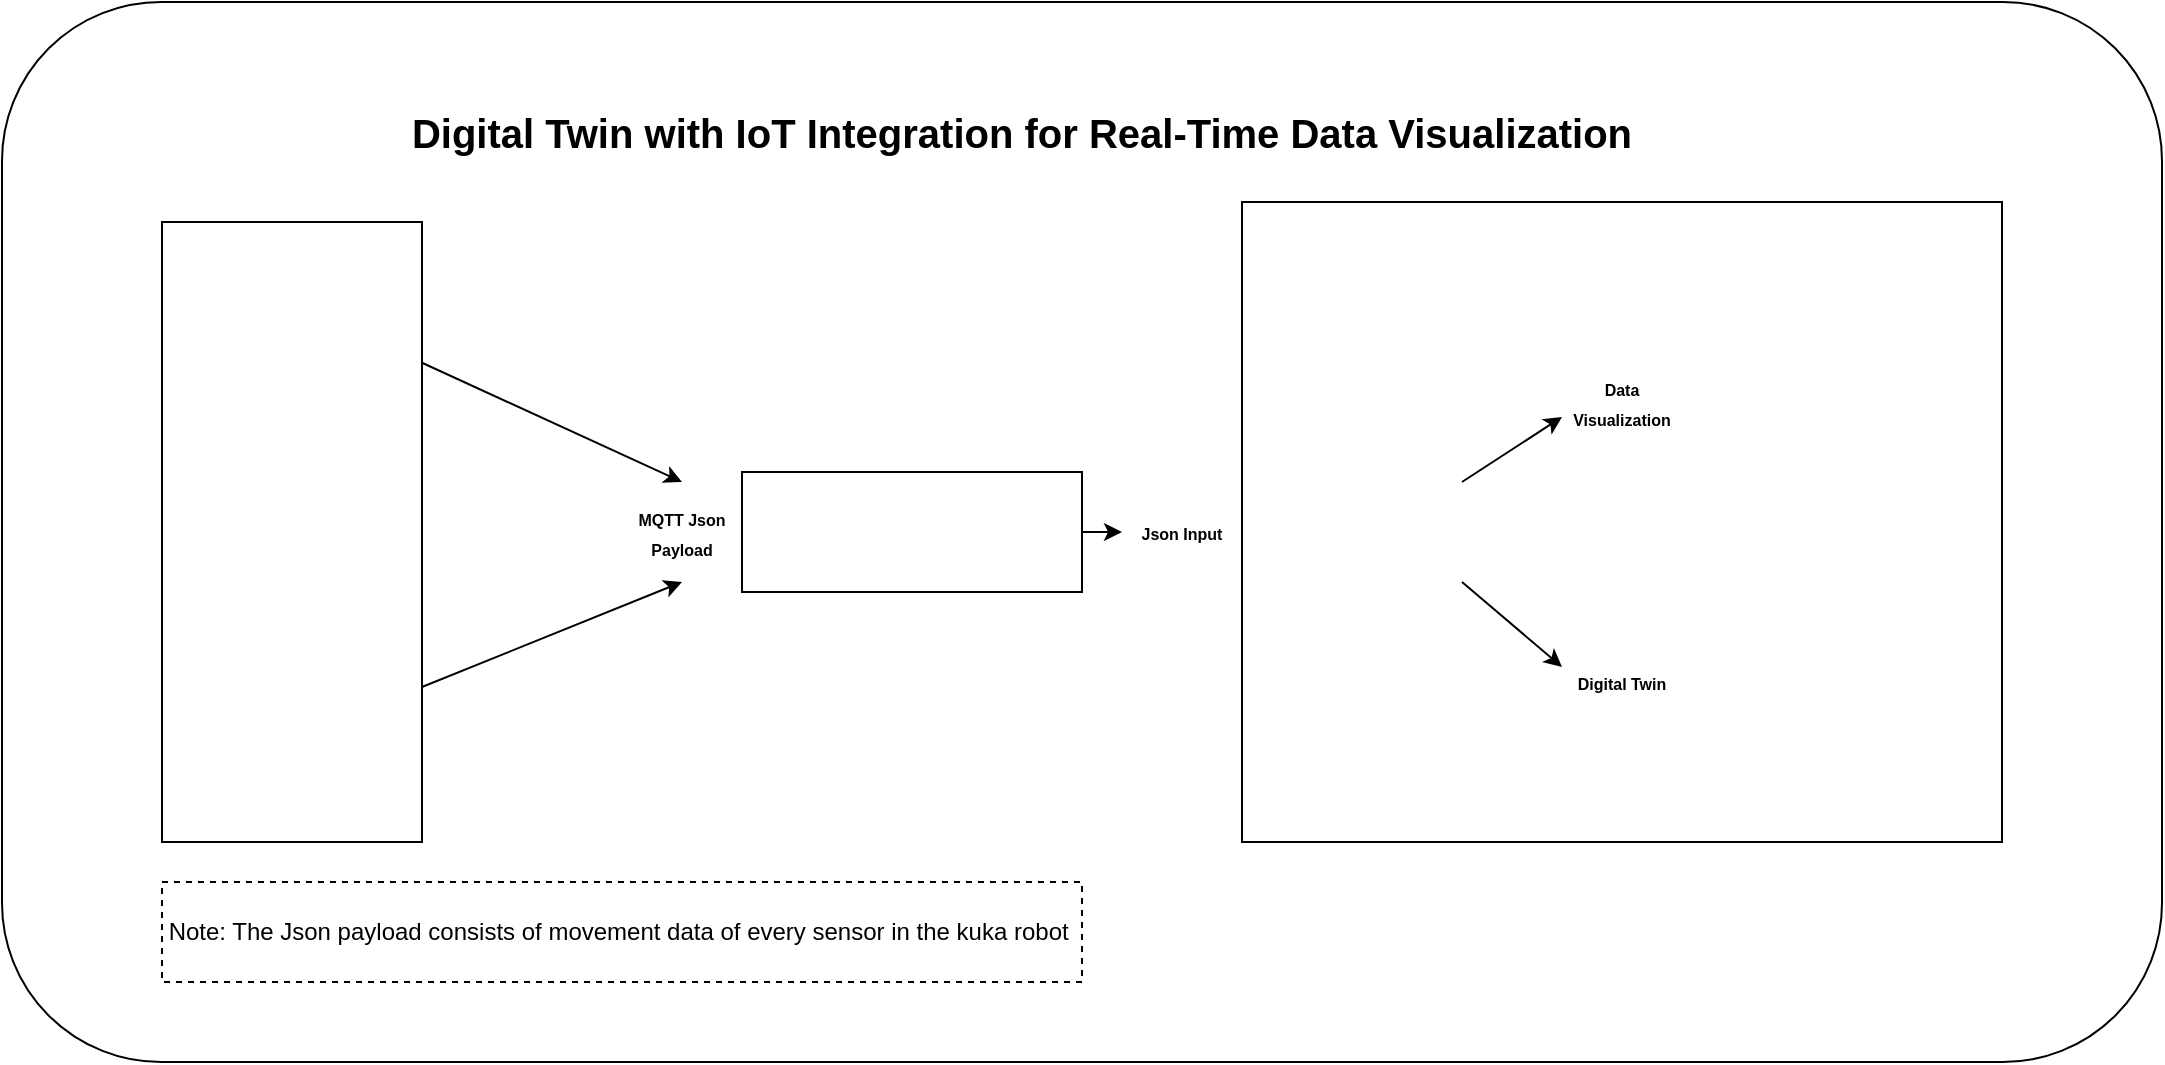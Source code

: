 <mxfile version="26.0.4">
  <diagram name="Page-1" id="FrMVpInyDtG3Ly_lwlZf">
    <mxGraphModel dx="2023" dy="1883" grid="1" gridSize="10" guides="1" tooltips="1" connect="1" arrows="1" fold="1" page="1" pageScale="1" pageWidth="850" pageHeight="1100" math="0" shadow="0">
      <root>
        <mxCell id="0" />
        <mxCell id="1" parent="0" />
        <mxCell id="uzIJghUKcDI-tuc5dc2s-33" value="" style="rounded=1;whiteSpace=wrap;html=1;" vertex="1" parent="1">
          <mxGeometry x="-50" y="-30" width="1080" height="530" as="geometry" />
        </mxCell>
        <mxCell id="uzIJghUKcDI-tuc5dc2s-29" value="" style="rounded=0;whiteSpace=wrap;html=1;" vertex="1" parent="1">
          <mxGeometry x="320" y="205" width="170" height="60" as="geometry" />
        </mxCell>
        <mxCell id="uzIJghUKcDI-tuc5dc2s-28" value="" style="rounded=0;whiteSpace=wrap;html=1;" vertex="1" parent="1">
          <mxGeometry x="570" y="70" width="380" height="320" as="geometry" />
        </mxCell>
        <mxCell id="uzIJghUKcDI-tuc5dc2s-16" value="" style="shape=image;verticalLabelPosition=bottom;labelBackgroundColor=default;verticalAlign=top;aspect=fixed;imageAspect=0;image=https://www.tegakari.net/wp-content/uploads/2023/12/hivemq_cloud_logo.jpg;" vertex="1" parent="1">
          <mxGeometry x="324.94" y="207.5" width="160.11" height="55" as="geometry" />
        </mxCell>
        <mxCell id="uzIJghUKcDI-tuc5dc2s-10" value="" style="rounded=0;whiteSpace=wrap;html=1;" vertex="1" parent="1">
          <mxGeometry x="30" y="80" width="130" height="310" as="geometry" />
        </mxCell>
        <mxCell id="uzIJghUKcDI-tuc5dc2s-1" value="" style="shape=image;verticalLabelPosition=bottom;labelBackgroundColor=default;verticalAlign=top;aspect=fixed;imageAspect=0;image=https://img.directindustry.com/images_di/photo-g/17587-5279883.jpg;" vertex="1" parent="1">
          <mxGeometry x="40" y="160" width="116" height="116" as="geometry" />
        </mxCell>
        <mxCell id="uzIJghUKcDI-tuc5dc2s-2" value="" style="shape=image;verticalLabelPosition=bottom;labelBackgroundColor=default;verticalAlign=top;aspect=fixed;imageAspect=0;image=https://img.directindustry.com/images_di/photo-g/17587-5279883.jpg;" vertex="1" parent="1">
          <mxGeometry x="40" y="270" width="116" height="116" as="geometry" />
        </mxCell>
        <mxCell id="uzIJghUKcDI-tuc5dc2s-3" value="" style="shape=image;verticalLabelPosition=bottom;labelBackgroundColor=default;verticalAlign=top;aspect=fixed;imageAspect=0;image=https://logodix.com/logo/932127.png;" vertex="1" parent="1">
          <mxGeometry x="78" y="100" width="40" height="40" as="geometry" />
        </mxCell>
        <mxCell id="uzIJghUKcDI-tuc5dc2s-4" value="" style="shape=image;verticalLabelPosition=bottom;labelBackgroundColor=default;verticalAlign=top;aspect=fixed;imageAspect=0;image=https://blog.quindorian.org/wp-content/uploads/2019/05/node-red-logo.png;" vertex="1" parent="1">
          <mxGeometry x="180" y="215" width="72.18" height="40" as="geometry" />
        </mxCell>
        <mxCell id="uzIJghUKcDI-tuc5dc2s-11" value="" style="endArrow=classic;html=1;rounded=0;exitX=1;exitY=0.227;exitDx=0;exitDy=0;exitPerimeter=0;" edge="1" parent="1" source="uzIJghUKcDI-tuc5dc2s-10">
          <mxGeometry width="50" height="50" relative="1" as="geometry">
            <mxPoint x="180" y="130" as="sourcePoint" />
            <mxPoint x="290" y="210" as="targetPoint" />
          </mxGeometry>
        </mxCell>
        <mxCell id="uzIJghUKcDI-tuc5dc2s-13" value="" style="endArrow=classic;html=1;rounded=0;exitX=1;exitY=0.75;exitDx=0;exitDy=0;" edge="1" parent="1" source="uzIJghUKcDI-tuc5dc2s-10">
          <mxGeometry width="50" height="50" relative="1" as="geometry">
            <mxPoint x="170" y="350" as="sourcePoint" />
            <mxPoint x="290" y="260" as="targetPoint" />
          </mxGeometry>
        </mxCell>
        <mxCell id="uzIJghUKcDI-tuc5dc2s-14" value="&lt;font style=&quot;font-size: 8px;&quot;&gt;&lt;b&gt;MQTT Json Payload&lt;/b&gt;&lt;/font&gt;" style="text;html=1;align=center;verticalAlign=middle;whiteSpace=wrap;rounded=0;" vertex="1" parent="1">
          <mxGeometry x="260" y="220" width="60" height="30" as="geometry" />
        </mxCell>
        <mxCell id="uzIJghUKcDI-tuc5dc2s-17" value="" style="shape=image;verticalLabelPosition=bottom;labelBackgroundColor=default;verticalAlign=top;aspect=fixed;imageAspect=0;image=https://www.procedural-worlds.com/media/q04npoje/unitylogo270x270.jpg;" vertex="1" parent="1">
          <mxGeometry x="580" y="185" width="100" height="100" as="geometry" />
        </mxCell>
        <mxCell id="uzIJghUKcDI-tuc5dc2s-18" value="" style="endArrow=classic;html=1;rounded=0;entryX=0;entryY=0.5;entryDx=0;entryDy=0;" edge="1" parent="1" target="uzIJghUKcDI-tuc5dc2s-21">
          <mxGeometry width="50" height="50" relative="1" as="geometry">
            <mxPoint x="490" y="235" as="sourcePoint" />
            <mxPoint x="540" y="235" as="targetPoint" />
          </mxGeometry>
        </mxCell>
        <mxCell id="uzIJghUKcDI-tuc5dc2s-21" value="&lt;font style=&quot;font-size: 8px;&quot;&gt;&lt;b&gt;Json Input&lt;/b&gt;&lt;/font&gt;" style="text;html=1;align=center;verticalAlign=middle;whiteSpace=wrap;rounded=0;" vertex="1" parent="1">
          <mxGeometry x="510" y="220" width="60" height="30" as="geometry" />
        </mxCell>
        <mxCell id="uzIJghUKcDI-tuc5dc2s-22" value="" style="endArrow=classic;html=1;rounded=0;exitX=1;exitY=0.25;exitDx=0;exitDy=0;entryX=0;entryY=0.75;entryDx=0;entryDy=0;" edge="1" parent="1" source="uzIJghUKcDI-tuc5dc2s-17" target="uzIJghUKcDI-tuc5dc2s-23">
          <mxGeometry width="50" height="50" relative="1" as="geometry">
            <mxPoint x="505" y="245" as="sourcePoint" />
            <mxPoint x="720" y="240" as="targetPoint" />
          </mxGeometry>
        </mxCell>
        <mxCell id="uzIJghUKcDI-tuc5dc2s-23" value="&lt;font style=&quot;font-size: 8px;&quot;&gt;&lt;b&gt;Data Visualization&lt;/b&gt;&lt;/font&gt;" style="text;html=1;align=center;verticalAlign=middle;whiteSpace=wrap;rounded=0;" vertex="1" parent="1">
          <mxGeometry x="730" y="155" width="60" height="30" as="geometry" />
        </mxCell>
        <mxCell id="uzIJghUKcDI-tuc5dc2s-24" value="" style="shape=image;verticalLabelPosition=bottom;labelBackgroundColor=default;verticalAlign=top;aspect=fixed;imageAspect=0;image=https://c8.alamy.com/comp/2BEFB7X/business-data-graphs-vector-financial-and-marketing-charts-illustration-of-data-financial-graph-and-diagram-2BEFB7X.jpg;" vertex="1" parent="1">
          <mxGeometry x="790" y="90" width="129" height="135.91" as="geometry" />
        </mxCell>
        <mxCell id="uzIJghUKcDI-tuc5dc2s-25" value="" style="shape=image;verticalLabelPosition=bottom;labelBackgroundColor=default;verticalAlign=top;aspect=fixed;imageAspect=0;image=https://static.turbosquid.com/Preview/2014/05/18__04_50_51/KukaRobotManipulatorWire_turn0001.jpgfb105e23-306d-44db-ba4f-85b36a158e97Large-1.jpg;" vertex="1" parent="1">
          <mxGeometry x="790" y="240" width="140" height="140" as="geometry" />
        </mxCell>
        <mxCell id="uzIJghUKcDI-tuc5dc2s-26" value="" style="endArrow=classic;html=1;rounded=0;exitX=1;exitY=0.75;exitDx=0;exitDy=0;entryX=0;entryY=0.25;entryDx=0;entryDy=0;" edge="1" parent="1" source="uzIJghUKcDI-tuc5dc2s-17" target="uzIJghUKcDI-tuc5dc2s-27">
          <mxGeometry width="50" height="50" relative="1" as="geometry">
            <mxPoint x="505" y="245" as="sourcePoint" />
            <mxPoint x="720" y="290" as="targetPoint" />
          </mxGeometry>
        </mxCell>
        <mxCell id="uzIJghUKcDI-tuc5dc2s-27" value="&lt;font style=&quot;font-size: 8px;&quot;&gt;&lt;b&gt;Digital Twin&lt;/b&gt;&lt;/font&gt;" style="text;html=1;align=center;verticalAlign=middle;whiteSpace=wrap;rounded=0;" vertex="1" parent="1">
          <mxGeometry x="730" y="295" width="60" height="30" as="geometry" />
        </mxCell>
        <mxCell id="uzIJghUKcDI-tuc5dc2s-30" value="&lt;font style=&quot;font-size: 20px; color: rgb(0, 0, 0);&quot;&gt;&lt;b style=&quot;&quot;&gt;Digital Twin with IoT Integration for Real-Time Data Visualization&lt;/b&gt;&lt;/font&gt;" style="text;html=1;align=center;verticalAlign=middle;whiteSpace=wrap;rounded=0;" vertex="1" parent="1">
          <mxGeometry x="130" y="20" width="660" height="30" as="geometry" />
        </mxCell>
        <mxCell id="uzIJghUKcDI-tuc5dc2s-31" value="Note: The Json payload consists of movement data of every sensor in the kuka robot&amp;nbsp;" style="rounded=0;whiteSpace=wrap;html=1;dashed=1;" vertex="1" parent="1">
          <mxGeometry x="30" y="410" width="460" height="50" as="geometry" />
        </mxCell>
      </root>
    </mxGraphModel>
  </diagram>
</mxfile>
